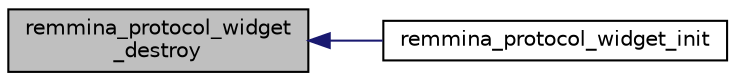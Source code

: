 digraph "remmina_protocol_widget_destroy"
{
  edge [fontname="Helvetica",fontsize="10",labelfontname="Helvetica",labelfontsize="10"];
  node [fontname="Helvetica",fontsize="10",shape=record];
  rankdir="LR";
  Node1185 [label="remmina_protocol_widget\l_destroy",height=0.2,width=0.4,color="black", fillcolor="grey75", style="filled", fontcolor="black"];
  Node1185 -> Node1186 [dir="back",color="midnightblue",fontsize="10",style="solid",fontname="Helvetica"];
  Node1186 [label="remmina_protocol_widget_init",height=0.2,width=0.4,color="black", fillcolor="white", style="filled",URL="$remmina__protocol__widget_8c.html#a0fcec40aae330e115d1bae66aeefb3df"];
}
